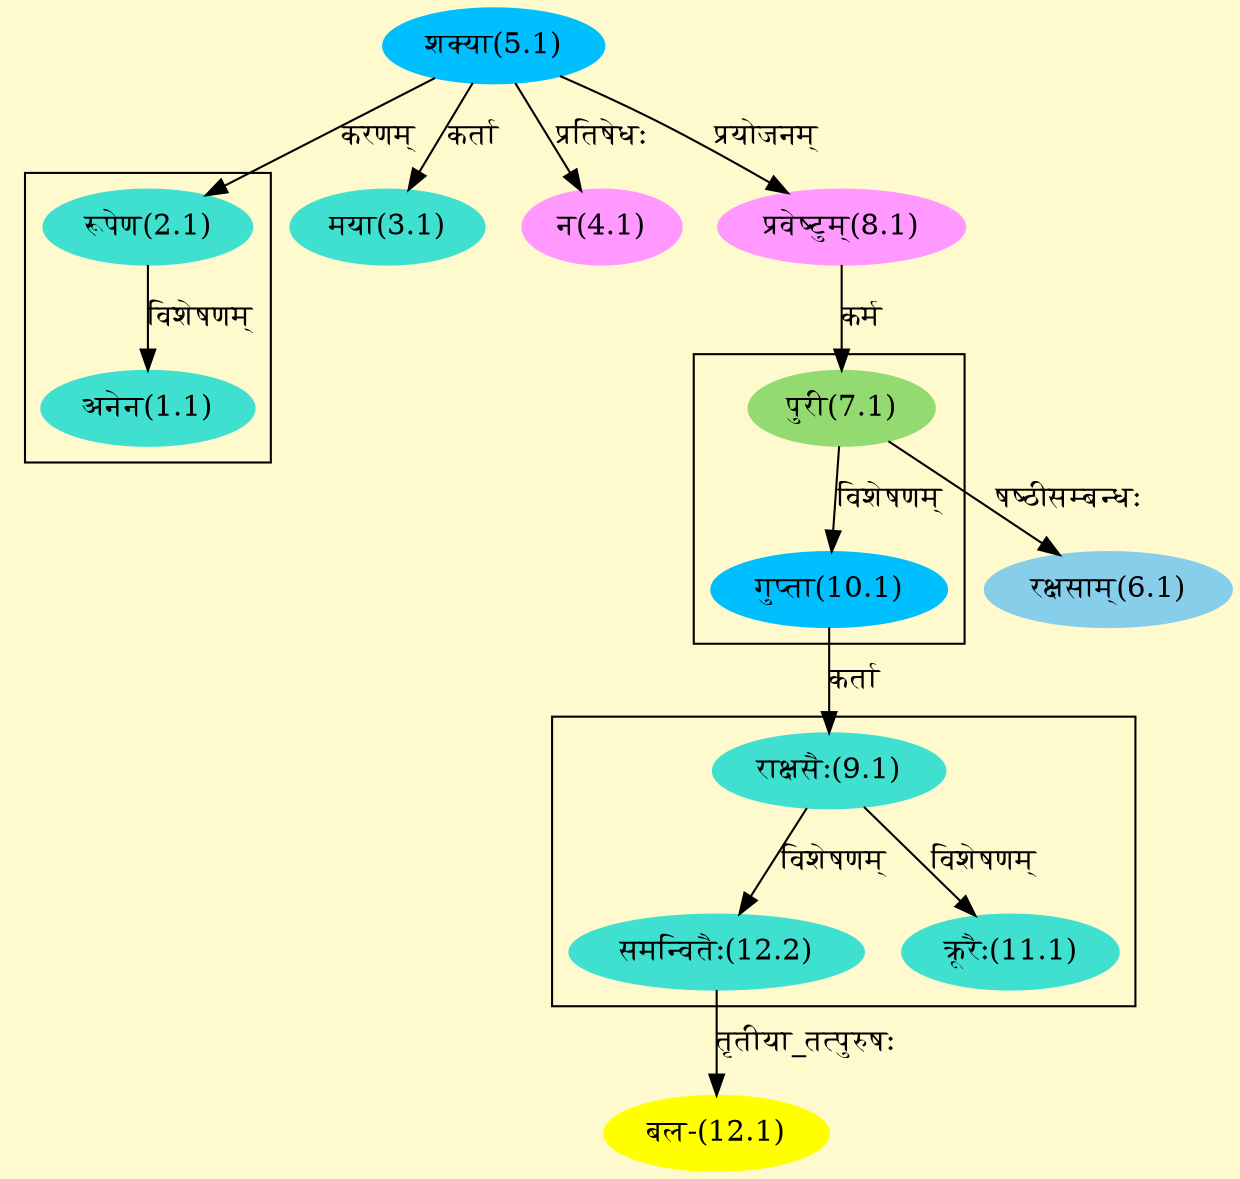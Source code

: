 digraph G{
rankdir=BT;
 compound=true;
 bgcolor="lemonchiffon1";

subgraph cluster_1{
Node1_1 [style=filled, color="#40E0D0" label = "अनेन(1.1)"]
Node2_1 [style=filled, color="#40E0D0" label = "रूपेण(2.1)"]

}

subgraph cluster_2{
Node10_1 [style=filled, color="#00BFFF" label = "गुप्ता(10.1)"]
Node7_1 [style=filled, color="#93DB70" label = "पुरी(7.1)"]

}

subgraph cluster_3{
Node11_1 [style=filled, color="#40E0D0" label = "क्रूरैः(11.1)"]
Node9_1 [style=filled, color="#40E0D0" label = "राक्षसैः(9.1)"]
Node12_2 [style=filled, color="#40E0D0" label = "समन्वितैः(12.2)"]

}
Node2_1 [style=filled, color="#40E0D0" label = "रूपेण(2.1)"]
Node5_1 [style=filled, color="#00BFFF" label = "शक्या(5.1)"]
Node3_1 [style=filled, color="#40E0D0" label = "मया(3.1)"]
Node4_1 [style=filled, color="#FF99FF" label = "न(4.1)"]
Node6_1 [style=filled, color="#87CEEB" label = "रक्षसाम्(6.1)"]
Node7_1 [style=filled, color="#93DB70" label = "पुरी(7.1)"]
Node8_1 [style=filled, color="#FF99FF" label = "प्रवेष्टुम्(8.1)"]
Node9_1 [style=filled, color="#40E0D0" label = "राक्षसैः(9.1)"]
Node10_1 [style=filled, color="#00BFFF" label = "गुप्ता(10.1)"]
Node12_1 [style=filled, color="#FFFF00" label = "बल-(12.1)"]
Node12_2 [style=filled, color="#40E0D0" label = "समन्वितैः(12.2)"]
/* Start of Relations section */

Node1_1 -> Node2_1 [  label="विशेषणम्"  dir="back" ]
Node2_1 -> Node5_1 [  label="करणम्"  dir="back" ]
Node3_1 -> Node5_1 [  label="कर्ता"  dir="back" ]
Node4_1 -> Node5_1 [  label="प्रतिषेधः"  dir="back" ]
Node6_1 -> Node7_1 [  label="षष्ठीसम्बन्धः"  dir="back" ]
Node7_1 -> Node8_1 [  label="कर्म"  dir="back" ]
Node8_1 -> Node5_1 [  label="प्रयोजनम्"  dir="back" ]
Node9_1 -> Node10_1 [  label="कर्ता"  dir="back" ]
Node10_1 -> Node7_1 [  label="विशेषणम्"  dir="back" ]
Node11_1 -> Node9_1 [  label="विशेषणम्"  dir="back" ]
Node12_1 -> Node12_2 [  label="तृतीया_तत्पुरुषः"  dir="back" ]
Node12_2 -> Node9_1 [  label="विशेषणम्"  dir="back" ]
}
